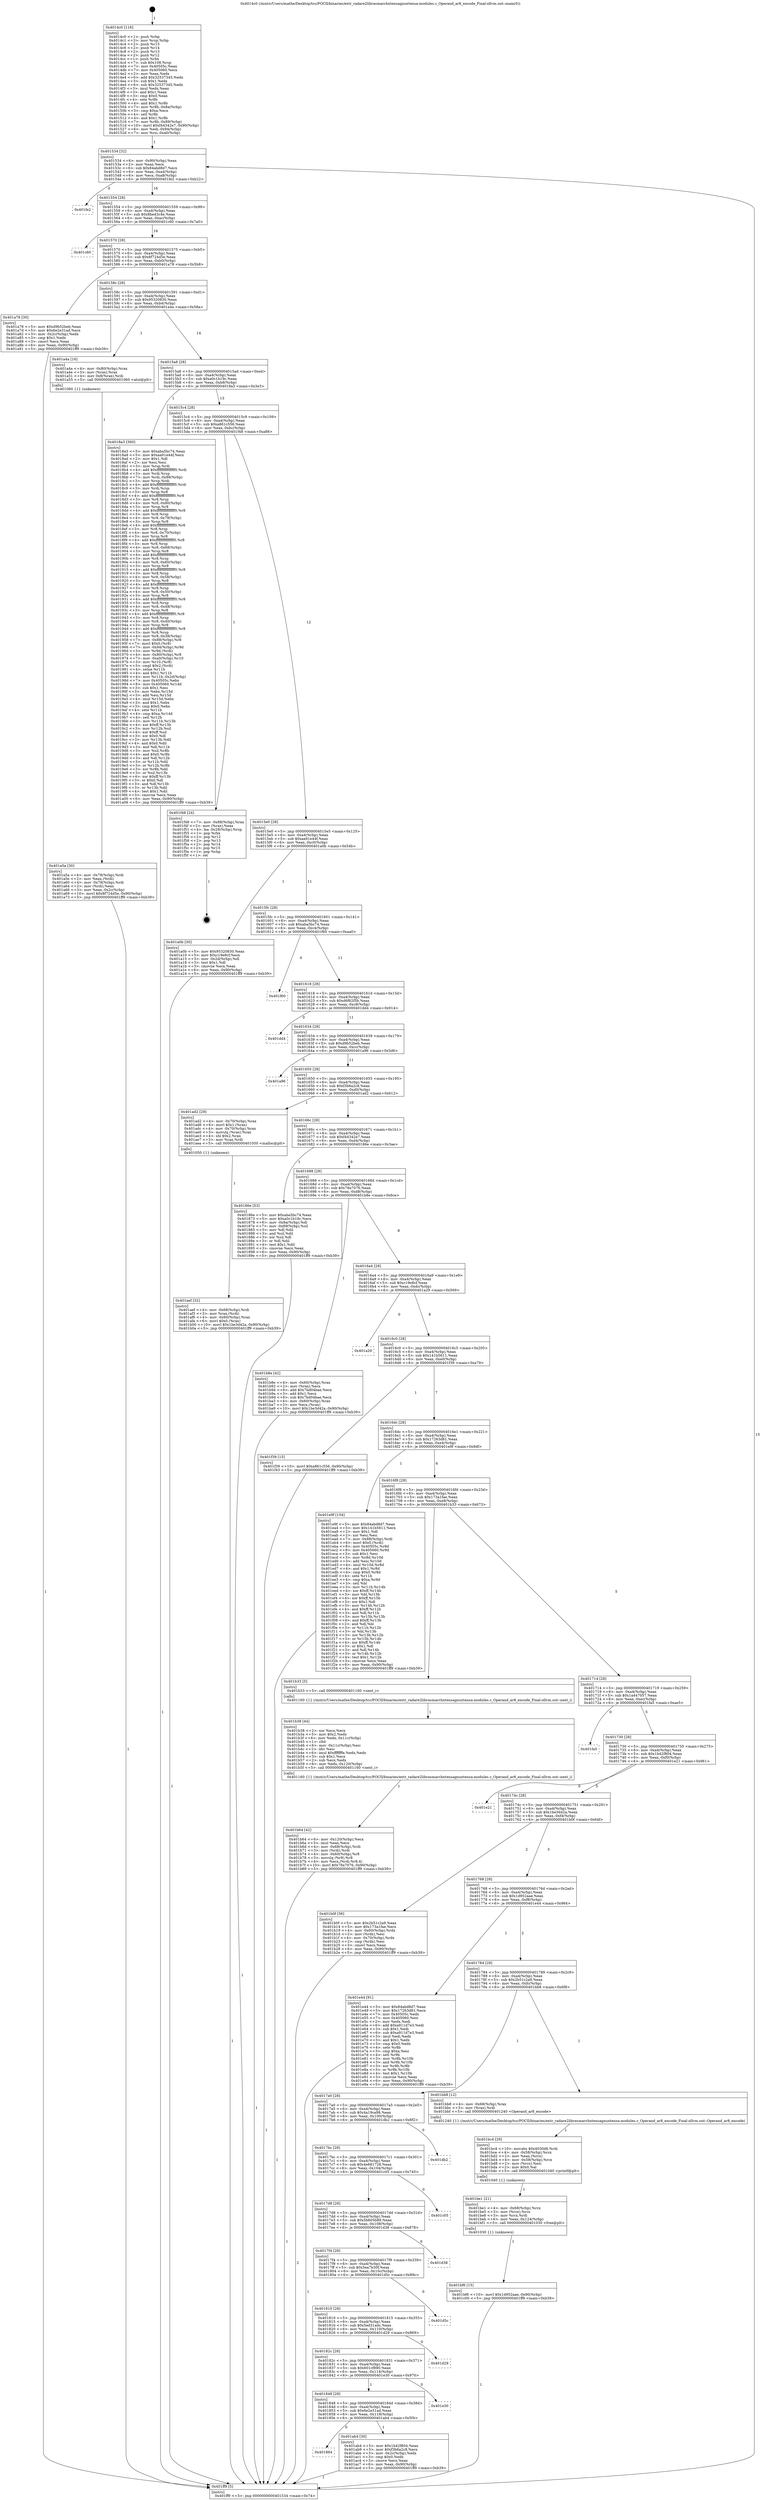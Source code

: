 digraph "0x4014c0" {
  label = "0x4014c0 (/mnt/c/Users/mathe/Desktop/tcc/POCII/binaries/extr_radare2librasmarchxtensagnuxtensa-modules.c_Operand_ar8_encode_Final-ollvm.out::main(0))"
  labelloc = "t"
  node[shape=record]

  Entry [label="",width=0.3,height=0.3,shape=circle,fillcolor=black,style=filled]
  "0x401534" [label="{
     0x401534 [32]\l
     | [instrs]\l
     &nbsp;&nbsp;0x401534 \<+6\>: mov -0x90(%rbp),%eax\l
     &nbsp;&nbsp;0x40153a \<+2\>: mov %eax,%ecx\l
     &nbsp;&nbsp;0x40153c \<+6\>: sub $0x84abd8d7,%ecx\l
     &nbsp;&nbsp;0x401542 \<+6\>: mov %eax,-0xa4(%rbp)\l
     &nbsp;&nbsp;0x401548 \<+6\>: mov %ecx,-0xa8(%rbp)\l
     &nbsp;&nbsp;0x40154e \<+6\>: je 0000000000401fe2 \<main+0xb22\>\l
  }"]
  "0x401fe2" [label="{
     0x401fe2\l
  }", style=dashed]
  "0x401554" [label="{
     0x401554 [28]\l
     | [instrs]\l
     &nbsp;&nbsp;0x401554 \<+5\>: jmp 0000000000401559 \<main+0x99\>\l
     &nbsp;&nbsp;0x401559 \<+6\>: mov -0xa4(%rbp),%eax\l
     &nbsp;&nbsp;0x40155f \<+5\>: sub $0x8bed3c4e,%eax\l
     &nbsp;&nbsp;0x401564 \<+6\>: mov %eax,-0xac(%rbp)\l
     &nbsp;&nbsp;0x40156a \<+6\>: je 0000000000401c60 \<main+0x7a0\>\l
  }"]
  Exit [label="",width=0.3,height=0.3,shape=circle,fillcolor=black,style=filled,peripheries=2]
  "0x401c60" [label="{
     0x401c60\l
  }", style=dashed]
  "0x401570" [label="{
     0x401570 [28]\l
     | [instrs]\l
     &nbsp;&nbsp;0x401570 \<+5\>: jmp 0000000000401575 \<main+0xb5\>\l
     &nbsp;&nbsp;0x401575 \<+6\>: mov -0xa4(%rbp),%eax\l
     &nbsp;&nbsp;0x40157b \<+5\>: sub $0x8f724d5e,%eax\l
     &nbsp;&nbsp;0x401580 \<+6\>: mov %eax,-0xb0(%rbp)\l
     &nbsp;&nbsp;0x401586 \<+6\>: je 0000000000401a78 \<main+0x5b8\>\l
  }"]
  "0x401bf6" [label="{
     0x401bf6 [15]\l
     | [instrs]\l
     &nbsp;&nbsp;0x401bf6 \<+10\>: movl $0x1d952aae,-0x90(%rbp)\l
     &nbsp;&nbsp;0x401c00 \<+5\>: jmp 0000000000401ff9 \<main+0xb39\>\l
  }"]
  "0x401a78" [label="{
     0x401a78 [30]\l
     | [instrs]\l
     &nbsp;&nbsp;0x401a78 \<+5\>: mov $0xd9b52beb,%eax\l
     &nbsp;&nbsp;0x401a7d \<+5\>: mov $0x6e2e31ad,%ecx\l
     &nbsp;&nbsp;0x401a82 \<+3\>: mov -0x2c(%rbp),%edx\l
     &nbsp;&nbsp;0x401a85 \<+3\>: cmp $0x1,%edx\l
     &nbsp;&nbsp;0x401a88 \<+3\>: cmovl %ecx,%eax\l
     &nbsp;&nbsp;0x401a8b \<+6\>: mov %eax,-0x90(%rbp)\l
     &nbsp;&nbsp;0x401a91 \<+5\>: jmp 0000000000401ff9 \<main+0xb39\>\l
  }"]
  "0x40158c" [label="{
     0x40158c [28]\l
     | [instrs]\l
     &nbsp;&nbsp;0x40158c \<+5\>: jmp 0000000000401591 \<main+0xd1\>\l
     &nbsp;&nbsp;0x401591 \<+6\>: mov -0xa4(%rbp),%eax\l
     &nbsp;&nbsp;0x401597 \<+5\>: sub $0x95320830,%eax\l
     &nbsp;&nbsp;0x40159c \<+6\>: mov %eax,-0xb4(%rbp)\l
     &nbsp;&nbsp;0x4015a2 \<+6\>: je 0000000000401a4a \<main+0x58a\>\l
  }"]
  "0x401be1" [label="{
     0x401be1 [21]\l
     | [instrs]\l
     &nbsp;&nbsp;0x401be1 \<+4\>: mov -0x68(%rbp),%rcx\l
     &nbsp;&nbsp;0x401be5 \<+3\>: mov (%rcx),%rcx\l
     &nbsp;&nbsp;0x401be8 \<+3\>: mov %rcx,%rdi\l
     &nbsp;&nbsp;0x401beb \<+6\>: mov %eax,-0x124(%rbp)\l
     &nbsp;&nbsp;0x401bf1 \<+5\>: call 0000000000401030 \<free@plt\>\l
     | [calls]\l
     &nbsp;&nbsp;0x401030 \{1\} (unknown)\l
  }"]
  "0x401a4a" [label="{
     0x401a4a [16]\l
     | [instrs]\l
     &nbsp;&nbsp;0x401a4a \<+4\>: mov -0x80(%rbp),%rax\l
     &nbsp;&nbsp;0x401a4e \<+3\>: mov (%rax),%rax\l
     &nbsp;&nbsp;0x401a51 \<+4\>: mov 0x8(%rax),%rdi\l
     &nbsp;&nbsp;0x401a55 \<+5\>: call 0000000000401060 \<atoi@plt\>\l
     | [calls]\l
     &nbsp;&nbsp;0x401060 \{1\} (unknown)\l
  }"]
  "0x4015a8" [label="{
     0x4015a8 [28]\l
     | [instrs]\l
     &nbsp;&nbsp;0x4015a8 \<+5\>: jmp 00000000004015ad \<main+0xed\>\l
     &nbsp;&nbsp;0x4015ad \<+6\>: mov -0xa4(%rbp),%eax\l
     &nbsp;&nbsp;0x4015b3 \<+5\>: sub $0xa0c1b19c,%eax\l
     &nbsp;&nbsp;0x4015b8 \<+6\>: mov %eax,-0xb8(%rbp)\l
     &nbsp;&nbsp;0x4015be \<+6\>: je 00000000004018a3 \<main+0x3e3\>\l
  }"]
  "0x401bc4" [label="{
     0x401bc4 [29]\l
     | [instrs]\l
     &nbsp;&nbsp;0x401bc4 \<+10\>: movabs $0x4030d6,%rdi\l
     &nbsp;&nbsp;0x401bce \<+4\>: mov -0x58(%rbp),%rcx\l
     &nbsp;&nbsp;0x401bd2 \<+2\>: mov %eax,(%rcx)\l
     &nbsp;&nbsp;0x401bd4 \<+4\>: mov -0x58(%rbp),%rcx\l
     &nbsp;&nbsp;0x401bd8 \<+2\>: mov (%rcx),%esi\l
     &nbsp;&nbsp;0x401bda \<+2\>: mov $0x0,%al\l
     &nbsp;&nbsp;0x401bdc \<+5\>: call 0000000000401040 \<printf@plt\>\l
     | [calls]\l
     &nbsp;&nbsp;0x401040 \{1\} (unknown)\l
  }"]
  "0x4018a3" [label="{
     0x4018a3 [360]\l
     | [instrs]\l
     &nbsp;&nbsp;0x4018a3 \<+5\>: mov $0xaba5bc74,%eax\l
     &nbsp;&nbsp;0x4018a8 \<+5\>: mov $0xaa91e44f,%ecx\l
     &nbsp;&nbsp;0x4018ad \<+2\>: mov $0x1,%dl\l
     &nbsp;&nbsp;0x4018af \<+2\>: xor %esi,%esi\l
     &nbsp;&nbsp;0x4018b1 \<+3\>: mov %rsp,%rdi\l
     &nbsp;&nbsp;0x4018b4 \<+4\>: add $0xfffffffffffffff0,%rdi\l
     &nbsp;&nbsp;0x4018b8 \<+3\>: mov %rdi,%rsp\l
     &nbsp;&nbsp;0x4018bb \<+7\>: mov %rdi,-0x88(%rbp)\l
     &nbsp;&nbsp;0x4018c2 \<+3\>: mov %rsp,%rdi\l
     &nbsp;&nbsp;0x4018c5 \<+4\>: add $0xfffffffffffffff0,%rdi\l
     &nbsp;&nbsp;0x4018c9 \<+3\>: mov %rdi,%rsp\l
     &nbsp;&nbsp;0x4018cc \<+3\>: mov %rsp,%r8\l
     &nbsp;&nbsp;0x4018cf \<+4\>: add $0xfffffffffffffff0,%r8\l
     &nbsp;&nbsp;0x4018d3 \<+3\>: mov %r8,%rsp\l
     &nbsp;&nbsp;0x4018d6 \<+4\>: mov %r8,-0x80(%rbp)\l
     &nbsp;&nbsp;0x4018da \<+3\>: mov %rsp,%r8\l
     &nbsp;&nbsp;0x4018dd \<+4\>: add $0xfffffffffffffff0,%r8\l
     &nbsp;&nbsp;0x4018e1 \<+3\>: mov %r8,%rsp\l
     &nbsp;&nbsp;0x4018e4 \<+4\>: mov %r8,-0x78(%rbp)\l
     &nbsp;&nbsp;0x4018e8 \<+3\>: mov %rsp,%r8\l
     &nbsp;&nbsp;0x4018eb \<+4\>: add $0xfffffffffffffff0,%r8\l
     &nbsp;&nbsp;0x4018ef \<+3\>: mov %r8,%rsp\l
     &nbsp;&nbsp;0x4018f2 \<+4\>: mov %r8,-0x70(%rbp)\l
     &nbsp;&nbsp;0x4018f6 \<+3\>: mov %rsp,%r8\l
     &nbsp;&nbsp;0x4018f9 \<+4\>: add $0xfffffffffffffff0,%r8\l
     &nbsp;&nbsp;0x4018fd \<+3\>: mov %r8,%rsp\l
     &nbsp;&nbsp;0x401900 \<+4\>: mov %r8,-0x68(%rbp)\l
     &nbsp;&nbsp;0x401904 \<+3\>: mov %rsp,%r8\l
     &nbsp;&nbsp;0x401907 \<+4\>: add $0xfffffffffffffff0,%r8\l
     &nbsp;&nbsp;0x40190b \<+3\>: mov %r8,%rsp\l
     &nbsp;&nbsp;0x40190e \<+4\>: mov %r8,-0x60(%rbp)\l
     &nbsp;&nbsp;0x401912 \<+3\>: mov %rsp,%r8\l
     &nbsp;&nbsp;0x401915 \<+4\>: add $0xfffffffffffffff0,%r8\l
     &nbsp;&nbsp;0x401919 \<+3\>: mov %r8,%rsp\l
     &nbsp;&nbsp;0x40191c \<+4\>: mov %r8,-0x58(%rbp)\l
     &nbsp;&nbsp;0x401920 \<+3\>: mov %rsp,%r8\l
     &nbsp;&nbsp;0x401923 \<+4\>: add $0xfffffffffffffff0,%r8\l
     &nbsp;&nbsp;0x401927 \<+3\>: mov %r8,%rsp\l
     &nbsp;&nbsp;0x40192a \<+4\>: mov %r8,-0x50(%rbp)\l
     &nbsp;&nbsp;0x40192e \<+3\>: mov %rsp,%r8\l
     &nbsp;&nbsp;0x401931 \<+4\>: add $0xfffffffffffffff0,%r8\l
     &nbsp;&nbsp;0x401935 \<+3\>: mov %r8,%rsp\l
     &nbsp;&nbsp;0x401938 \<+4\>: mov %r8,-0x48(%rbp)\l
     &nbsp;&nbsp;0x40193c \<+3\>: mov %rsp,%r8\l
     &nbsp;&nbsp;0x40193f \<+4\>: add $0xfffffffffffffff0,%r8\l
     &nbsp;&nbsp;0x401943 \<+3\>: mov %r8,%rsp\l
     &nbsp;&nbsp;0x401946 \<+4\>: mov %r8,-0x40(%rbp)\l
     &nbsp;&nbsp;0x40194a \<+3\>: mov %rsp,%r8\l
     &nbsp;&nbsp;0x40194d \<+4\>: add $0xfffffffffffffff0,%r8\l
     &nbsp;&nbsp;0x401951 \<+3\>: mov %r8,%rsp\l
     &nbsp;&nbsp;0x401954 \<+4\>: mov %r8,-0x38(%rbp)\l
     &nbsp;&nbsp;0x401958 \<+7\>: mov -0x88(%rbp),%r8\l
     &nbsp;&nbsp;0x40195f \<+7\>: movl $0x0,(%r8)\l
     &nbsp;&nbsp;0x401966 \<+7\>: mov -0x94(%rbp),%r9d\l
     &nbsp;&nbsp;0x40196d \<+3\>: mov %r9d,(%rdi)\l
     &nbsp;&nbsp;0x401970 \<+4\>: mov -0x80(%rbp),%r8\l
     &nbsp;&nbsp;0x401974 \<+7\>: mov -0xa0(%rbp),%r10\l
     &nbsp;&nbsp;0x40197b \<+3\>: mov %r10,(%r8)\l
     &nbsp;&nbsp;0x40197e \<+3\>: cmpl $0x2,(%rdi)\l
     &nbsp;&nbsp;0x401981 \<+4\>: setne %r11b\l
     &nbsp;&nbsp;0x401985 \<+4\>: and $0x1,%r11b\l
     &nbsp;&nbsp;0x401989 \<+4\>: mov %r11b,-0x2d(%rbp)\l
     &nbsp;&nbsp;0x40198d \<+7\>: mov 0x40505c,%ebx\l
     &nbsp;&nbsp;0x401994 \<+8\>: mov 0x405060,%r14d\l
     &nbsp;&nbsp;0x40199c \<+3\>: sub $0x1,%esi\l
     &nbsp;&nbsp;0x40199f \<+3\>: mov %ebx,%r15d\l
     &nbsp;&nbsp;0x4019a2 \<+3\>: add %esi,%r15d\l
     &nbsp;&nbsp;0x4019a5 \<+4\>: imul %r15d,%ebx\l
     &nbsp;&nbsp;0x4019a9 \<+3\>: and $0x1,%ebx\l
     &nbsp;&nbsp;0x4019ac \<+3\>: cmp $0x0,%ebx\l
     &nbsp;&nbsp;0x4019af \<+4\>: sete %r11b\l
     &nbsp;&nbsp;0x4019b3 \<+4\>: cmp $0xa,%r14d\l
     &nbsp;&nbsp;0x4019b7 \<+4\>: setl %r12b\l
     &nbsp;&nbsp;0x4019bb \<+3\>: mov %r11b,%r13b\l
     &nbsp;&nbsp;0x4019be \<+4\>: xor $0xff,%r13b\l
     &nbsp;&nbsp;0x4019c2 \<+3\>: mov %r12b,%sil\l
     &nbsp;&nbsp;0x4019c5 \<+4\>: xor $0xff,%sil\l
     &nbsp;&nbsp;0x4019c9 \<+3\>: xor $0x0,%dl\l
     &nbsp;&nbsp;0x4019cc \<+3\>: mov %r13b,%dil\l
     &nbsp;&nbsp;0x4019cf \<+4\>: and $0x0,%dil\l
     &nbsp;&nbsp;0x4019d3 \<+3\>: and %dl,%r11b\l
     &nbsp;&nbsp;0x4019d6 \<+3\>: mov %sil,%r8b\l
     &nbsp;&nbsp;0x4019d9 \<+4\>: and $0x0,%r8b\l
     &nbsp;&nbsp;0x4019dd \<+3\>: and %dl,%r12b\l
     &nbsp;&nbsp;0x4019e0 \<+3\>: or %r11b,%dil\l
     &nbsp;&nbsp;0x4019e3 \<+3\>: or %r12b,%r8b\l
     &nbsp;&nbsp;0x4019e6 \<+3\>: xor %r8b,%dil\l
     &nbsp;&nbsp;0x4019e9 \<+3\>: or %sil,%r13b\l
     &nbsp;&nbsp;0x4019ec \<+4\>: xor $0xff,%r13b\l
     &nbsp;&nbsp;0x4019f0 \<+3\>: or $0x0,%dl\l
     &nbsp;&nbsp;0x4019f3 \<+3\>: and %dl,%r13b\l
     &nbsp;&nbsp;0x4019f6 \<+3\>: or %r13b,%dil\l
     &nbsp;&nbsp;0x4019f9 \<+4\>: test $0x1,%dil\l
     &nbsp;&nbsp;0x4019fd \<+3\>: cmovne %ecx,%eax\l
     &nbsp;&nbsp;0x401a00 \<+6\>: mov %eax,-0x90(%rbp)\l
     &nbsp;&nbsp;0x401a06 \<+5\>: jmp 0000000000401ff9 \<main+0xb39\>\l
  }"]
  "0x4015c4" [label="{
     0x4015c4 [28]\l
     | [instrs]\l
     &nbsp;&nbsp;0x4015c4 \<+5\>: jmp 00000000004015c9 \<main+0x109\>\l
     &nbsp;&nbsp;0x4015c9 \<+6\>: mov -0xa4(%rbp),%eax\l
     &nbsp;&nbsp;0x4015cf \<+5\>: sub $0xa861c556,%eax\l
     &nbsp;&nbsp;0x4015d4 \<+6\>: mov %eax,-0xbc(%rbp)\l
     &nbsp;&nbsp;0x4015da \<+6\>: je 0000000000401f48 \<main+0xa88\>\l
  }"]
  "0x401b64" [label="{
     0x401b64 [42]\l
     | [instrs]\l
     &nbsp;&nbsp;0x401b64 \<+6\>: mov -0x120(%rbp),%ecx\l
     &nbsp;&nbsp;0x401b6a \<+3\>: imul %eax,%ecx\l
     &nbsp;&nbsp;0x401b6d \<+4\>: mov -0x68(%rbp),%rdi\l
     &nbsp;&nbsp;0x401b71 \<+3\>: mov (%rdi),%rdi\l
     &nbsp;&nbsp;0x401b74 \<+4\>: mov -0x60(%rbp),%r8\l
     &nbsp;&nbsp;0x401b78 \<+3\>: movslq (%r8),%r8\l
     &nbsp;&nbsp;0x401b7b \<+4\>: mov %ecx,(%rdi,%r8,4)\l
     &nbsp;&nbsp;0x401b7f \<+10\>: movl $0x78a7076,-0x90(%rbp)\l
     &nbsp;&nbsp;0x401b89 \<+5\>: jmp 0000000000401ff9 \<main+0xb39\>\l
  }"]
  "0x401f48" [label="{
     0x401f48 [24]\l
     | [instrs]\l
     &nbsp;&nbsp;0x401f48 \<+7\>: mov -0x88(%rbp),%rax\l
     &nbsp;&nbsp;0x401f4f \<+2\>: mov (%rax),%eax\l
     &nbsp;&nbsp;0x401f51 \<+4\>: lea -0x28(%rbp),%rsp\l
     &nbsp;&nbsp;0x401f55 \<+1\>: pop %rbx\l
     &nbsp;&nbsp;0x401f56 \<+2\>: pop %r12\l
     &nbsp;&nbsp;0x401f58 \<+2\>: pop %r13\l
     &nbsp;&nbsp;0x401f5a \<+2\>: pop %r14\l
     &nbsp;&nbsp;0x401f5c \<+2\>: pop %r15\l
     &nbsp;&nbsp;0x401f5e \<+1\>: pop %rbp\l
     &nbsp;&nbsp;0x401f5f \<+1\>: ret\l
  }"]
  "0x4015e0" [label="{
     0x4015e0 [28]\l
     | [instrs]\l
     &nbsp;&nbsp;0x4015e0 \<+5\>: jmp 00000000004015e5 \<main+0x125\>\l
     &nbsp;&nbsp;0x4015e5 \<+6\>: mov -0xa4(%rbp),%eax\l
     &nbsp;&nbsp;0x4015eb \<+5\>: sub $0xaa91e44f,%eax\l
     &nbsp;&nbsp;0x4015f0 \<+6\>: mov %eax,-0xc0(%rbp)\l
     &nbsp;&nbsp;0x4015f6 \<+6\>: je 0000000000401a0b \<main+0x54b\>\l
  }"]
  "0x401b38" [label="{
     0x401b38 [44]\l
     | [instrs]\l
     &nbsp;&nbsp;0x401b38 \<+2\>: xor %ecx,%ecx\l
     &nbsp;&nbsp;0x401b3a \<+5\>: mov $0x2,%edx\l
     &nbsp;&nbsp;0x401b3f \<+6\>: mov %edx,-0x11c(%rbp)\l
     &nbsp;&nbsp;0x401b45 \<+1\>: cltd\l
     &nbsp;&nbsp;0x401b46 \<+6\>: mov -0x11c(%rbp),%esi\l
     &nbsp;&nbsp;0x401b4c \<+2\>: idiv %esi\l
     &nbsp;&nbsp;0x401b4e \<+6\>: imul $0xfffffffe,%edx,%edx\l
     &nbsp;&nbsp;0x401b54 \<+3\>: sub $0x1,%ecx\l
     &nbsp;&nbsp;0x401b57 \<+2\>: sub %ecx,%edx\l
     &nbsp;&nbsp;0x401b59 \<+6\>: mov %edx,-0x120(%rbp)\l
     &nbsp;&nbsp;0x401b5f \<+5\>: call 0000000000401160 \<next_i\>\l
     | [calls]\l
     &nbsp;&nbsp;0x401160 \{1\} (/mnt/c/Users/mathe/Desktop/tcc/POCII/binaries/extr_radare2librasmarchxtensagnuxtensa-modules.c_Operand_ar8_encode_Final-ollvm.out::next_i)\l
  }"]
  "0x401a0b" [label="{
     0x401a0b [30]\l
     | [instrs]\l
     &nbsp;&nbsp;0x401a0b \<+5\>: mov $0x95320830,%eax\l
     &nbsp;&nbsp;0x401a10 \<+5\>: mov $0xc19e8cf,%ecx\l
     &nbsp;&nbsp;0x401a15 \<+3\>: mov -0x2d(%rbp),%dl\l
     &nbsp;&nbsp;0x401a18 \<+3\>: test $0x1,%dl\l
     &nbsp;&nbsp;0x401a1b \<+3\>: cmovne %ecx,%eax\l
     &nbsp;&nbsp;0x401a1e \<+6\>: mov %eax,-0x90(%rbp)\l
     &nbsp;&nbsp;0x401a24 \<+5\>: jmp 0000000000401ff9 \<main+0xb39\>\l
  }"]
  "0x4015fc" [label="{
     0x4015fc [28]\l
     | [instrs]\l
     &nbsp;&nbsp;0x4015fc \<+5\>: jmp 0000000000401601 \<main+0x141\>\l
     &nbsp;&nbsp;0x401601 \<+6\>: mov -0xa4(%rbp),%eax\l
     &nbsp;&nbsp;0x401607 \<+5\>: sub $0xaba5bc74,%eax\l
     &nbsp;&nbsp;0x40160c \<+6\>: mov %eax,-0xc4(%rbp)\l
     &nbsp;&nbsp;0x401612 \<+6\>: je 0000000000401f60 \<main+0xaa0\>\l
  }"]
  "0x401aef" [label="{
     0x401aef [32]\l
     | [instrs]\l
     &nbsp;&nbsp;0x401aef \<+4\>: mov -0x68(%rbp),%rdi\l
     &nbsp;&nbsp;0x401af3 \<+3\>: mov %rax,(%rdi)\l
     &nbsp;&nbsp;0x401af6 \<+4\>: mov -0x60(%rbp),%rax\l
     &nbsp;&nbsp;0x401afa \<+6\>: movl $0x0,(%rax)\l
     &nbsp;&nbsp;0x401b00 \<+10\>: movl $0x1be3d42a,-0x90(%rbp)\l
     &nbsp;&nbsp;0x401b0a \<+5\>: jmp 0000000000401ff9 \<main+0xb39\>\l
  }"]
  "0x401f60" [label="{
     0x401f60\l
  }", style=dashed]
  "0x401618" [label="{
     0x401618 [28]\l
     | [instrs]\l
     &nbsp;&nbsp;0x401618 \<+5\>: jmp 000000000040161d \<main+0x15d\>\l
     &nbsp;&nbsp;0x40161d \<+6\>: mov -0xa4(%rbp),%eax\l
     &nbsp;&nbsp;0x401623 \<+5\>: sub $0xd6f62f5b,%eax\l
     &nbsp;&nbsp;0x401628 \<+6\>: mov %eax,-0xc8(%rbp)\l
     &nbsp;&nbsp;0x40162e \<+6\>: je 0000000000401dd4 \<main+0x914\>\l
  }"]
  "0x401864" [label="{
     0x401864\l
  }", style=dashed]
  "0x401dd4" [label="{
     0x401dd4\l
  }", style=dashed]
  "0x401634" [label="{
     0x401634 [28]\l
     | [instrs]\l
     &nbsp;&nbsp;0x401634 \<+5\>: jmp 0000000000401639 \<main+0x179\>\l
     &nbsp;&nbsp;0x401639 \<+6\>: mov -0xa4(%rbp),%eax\l
     &nbsp;&nbsp;0x40163f \<+5\>: sub $0xd9b52beb,%eax\l
     &nbsp;&nbsp;0x401644 \<+6\>: mov %eax,-0xcc(%rbp)\l
     &nbsp;&nbsp;0x40164a \<+6\>: je 0000000000401a96 \<main+0x5d6\>\l
  }"]
  "0x401ab4" [label="{
     0x401ab4 [30]\l
     | [instrs]\l
     &nbsp;&nbsp;0x401ab4 \<+5\>: mov $0x1b42f804,%eax\l
     &nbsp;&nbsp;0x401ab9 \<+5\>: mov $0xf3b6a2c8,%ecx\l
     &nbsp;&nbsp;0x401abe \<+3\>: mov -0x2c(%rbp),%edx\l
     &nbsp;&nbsp;0x401ac1 \<+3\>: cmp $0x0,%edx\l
     &nbsp;&nbsp;0x401ac4 \<+3\>: cmove %ecx,%eax\l
     &nbsp;&nbsp;0x401ac7 \<+6\>: mov %eax,-0x90(%rbp)\l
     &nbsp;&nbsp;0x401acd \<+5\>: jmp 0000000000401ff9 \<main+0xb39\>\l
  }"]
  "0x401a96" [label="{
     0x401a96\l
  }", style=dashed]
  "0x401650" [label="{
     0x401650 [28]\l
     | [instrs]\l
     &nbsp;&nbsp;0x401650 \<+5\>: jmp 0000000000401655 \<main+0x195\>\l
     &nbsp;&nbsp;0x401655 \<+6\>: mov -0xa4(%rbp),%eax\l
     &nbsp;&nbsp;0x40165b \<+5\>: sub $0xf3b6a2c8,%eax\l
     &nbsp;&nbsp;0x401660 \<+6\>: mov %eax,-0xd0(%rbp)\l
     &nbsp;&nbsp;0x401666 \<+6\>: je 0000000000401ad2 \<main+0x612\>\l
  }"]
  "0x401848" [label="{
     0x401848 [28]\l
     | [instrs]\l
     &nbsp;&nbsp;0x401848 \<+5\>: jmp 000000000040184d \<main+0x38d\>\l
     &nbsp;&nbsp;0x40184d \<+6\>: mov -0xa4(%rbp),%eax\l
     &nbsp;&nbsp;0x401853 \<+5\>: sub $0x6e2e31ad,%eax\l
     &nbsp;&nbsp;0x401858 \<+6\>: mov %eax,-0x118(%rbp)\l
     &nbsp;&nbsp;0x40185e \<+6\>: je 0000000000401ab4 \<main+0x5f4\>\l
  }"]
  "0x401ad2" [label="{
     0x401ad2 [29]\l
     | [instrs]\l
     &nbsp;&nbsp;0x401ad2 \<+4\>: mov -0x70(%rbp),%rax\l
     &nbsp;&nbsp;0x401ad6 \<+6\>: movl $0x1,(%rax)\l
     &nbsp;&nbsp;0x401adc \<+4\>: mov -0x70(%rbp),%rax\l
     &nbsp;&nbsp;0x401ae0 \<+3\>: movslq (%rax),%rax\l
     &nbsp;&nbsp;0x401ae3 \<+4\>: shl $0x2,%rax\l
     &nbsp;&nbsp;0x401ae7 \<+3\>: mov %rax,%rdi\l
     &nbsp;&nbsp;0x401aea \<+5\>: call 0000000000401050 \<malloc@plt\>\l
     | [calls]\l
     &nbsp;&nbsp;0x401050 \{1\} (unknown)\l
  }"]
  "0x40166c" [label="{
     0x40166c [28]\l
     | [instrs]\l
     &nbsp;&nbsp;0x40166c \<+5\>: jmp 0000000000401671 \<main+0x1b1\>\l
     &nbsp;&nbsp;0x401671 \<+6\>: mov -0xa4(%rbp),%eax\l
     &nbsp;&nbsp;0x401677 \<+5\>: sub $0xf44342e7,%eax\l
     &nbsp;&nbsp;0x40167c \<+6\>: mov %eax,-0xd4(%rbp)\l
     &nbsp;&nbsp;0x401682 \<+6\>: je 000000000040186e \<main+0x3ae\>\l
  }"]
  "0x401e30" [label="{
     0x401e30\l
  }", style=dashed]
  "0x40186e" [label="{
     0x40186e [53]\l
     | [instrs]\l
     &nbsp;&nbsp;0x40186e \<+5\>: mov $0xaba5bc74,%eax\l
     &nbsp;&nbsp;0x401873 \<+5\>: mov $0xa0c1b19c,%ecx\l
     &nbsp;&nbsp;0x401878 \<+6\>: mov -0x8a(%rbp),%dl\l
     &nbsp;&nbsp;0x40187e \<+7\>: mov -0x89(%rbp),%sil\l
     &nbsp;&nbsp;0x401885 \<+3\>: mov %dl,%dil\l
     &nbsp;&nbsp;0x401888 \<+3\>: and %sil,%dil\l
     &nbsp;&nbsp;0x40188b \<+3\>: xor %sil,%dl\l
     &nbsp;&nbsp;0x40188e \<+3\>: or %dl,%dil\l
     &nbsp;&nbsp;0x401891 \<+4\>: test $0x1,%dil\l
     &nbsp;&nbsp;0x401895 \<+3\>: cmovne %ecx,%eax\l
     &nbsp;&nbsp;0x401898 \<+6\>: mov %eax,-0x90(%rbp)\l
     &nbsp;&nbsp;0x40189e \<+5\>: jmp 0000000000401ff9 \<main+0xb39\>\l
  }"]
  "0x401688" [label="{
     0x401688 [28]\l
     | [instrs]\l
     &nbsp;&nbsp;0x401688 \<+5\>: jmp 000000000040168d \<main+0x1cd\>\l
     &nbsp;&nbsp;0x40168d \<+6\>: mov -0xa4(%rbp),%eax\l
     &nbsp;&nbsp;0x401693 \<+5\>: sub $0x78a7076,%eax\l
     &nbsp;&nbsp;0x401698 \<+6\>: mov %eax,-0xd8(%rbp)\l
     &nbsp;&nbsp;0x40169e \<+6\>: je 0000000000401b8e \<main+0x6ce\>\l
  }"]
  "0x401ff9" [label="{
     0x401ff9 [5]\l
     | [instrs]\l
     &nbsp;&nbsp;0x401ff9 \<+5\>: jmp 0000000000401534 \<main+0x74\>\l
  }"]
  "0x4014c0" [label="{
     0x4014c0 [116]\l
     | [instrs]\l
     &nbsp;&nbsp;0x4014c0 \<+1\>: push %rbp\l
     &nbsp;&nbsp;0x4014c1 \<+3\>: mov %rsp,%rbp\l
     &nbsp;&nbsp;0x4014c4 \<+2\>: push %r15\l
     &nbsp;&nbsp;0x4014c6 \<+2\>: push %r14\l
     &nbsp;&nbsp;0x4014c8 \<+2\>: push %r13\l
     &nbsp;&nbsp;0x4014ca \<+2\>: push %r12\l
     &nbsp;&nbsp;0x4014cc \<+1\>: push %rbx\l
     &nbsp;&nbsp;0x4014cd \<+7\>: sub $0x108,%rsp\l
     &nbsp;&nbsp;0x4014d4 \<+7\>: mov 0x40505c,%eax\l
     &nbsp;&nbsp;0x4014db \<+7\>: mov 0x405060,%ecx\l
     &nbsp;&nbsp;0x4014e2 \<+2\>: mov %eax,%edx\l
     &nbsp;&nbsp;0x4014e4 \<+6\>: add $0x32537345,%edx\l
     &nbsp;&nbsp;0x4014ea \<+3\>: sub $0x1,%edx\l
     &nbsp;&nbsp;0x4014ed \<+6\>: sub $0x32537345,%edx\l
     &nbsp;&nbsp;0x4014f3 \<+3\>: imul %edx,%eax\l
     &nbsp;&nbsp;0x4014f6 \<+3\>: and $0x1,%eax\l
     &nbsp;&nbsp;0x4014f9 \<+3\>: cmp $0x0,%eax\l
     &nbsp;&nbsp;0x4014fc \<+4\>: sete %r8b\l
     &nbsp;&nbsp;0x401500 \<+4\>: and $0x1,%r8b\l
     &nbsp;&nbsp;0x401504 \<+7\>: mov %r8b,-0x8a(%rbp)\l
     &nbsp;&nbsp;0x40150b \<+3\>: cmp $0xa,%ecx\l
     &nbsp;&nbsp;0x40150e \<+4\>: setl %r8b\l
     &nbsp;&nbsp;0x401512 \<+4\>: and $0x1,%r8b\l
     &nbsp;&nbsp;0x401516 \<+7\>: mov %r8b,-0x89(%rbp)\l
     &nbsp;&nbsp;0x40151d \<+10\>: movl $0xf44342e7,-0x90(%rbp)\l
     &nbsp;&nbsp;0x401527 \<+6\>: mov %edi,-0x94(%rbp)\l
     &nbsp;&nbsp;0x40152d \<+7\>: mov %rsi,-0xa0(%rbp)\l
  }"]
  "0x40182c" [label="{
     0x40182c [28]\l
     | [instrs]\l
     &nbsp;&nbsp;0x40182c \<+5\>: jmp 0000000000401831 \<main+0x371\>\l
     &nbsp;&nbsp;0x401831 \<+6\>: mov -0xa4(%rbp),%eax\l
     &nbsp;&nbsp;0x401837 \<+5\>: sub $0x601cf890,%eax\l
     &nbsp;&nbsp;0x40183c \<+6\>: mov %eax,-0x114(%rbp)\l
     &nbsp;&nbsp;0x401842 \<+6\>: je 0000000000401e30 \<main+0x970\>\l
  }"]
  "0x401a5a" [label="{
     0x401a5a [30]\l
     | [instrs]\l
     &nbsp;&nbsp;0x401a5a \<+4\>: mov -0x78(%rbp),%rdi\l
     &nbsp;&nbsp;0x401a5e \<+2\>: mov %eax,(%rdi)\l
     &nbsp;&nbsp;0x401a60 \<+4\>: mov -0x78(%rbp),%rdi\l
     &nbsp;&nbsp;0x401a64 \<+2\>: mov (%rdi),%eax\l
     &nbsp;&nbsp;0x401a66 \<+3\>: mov %eax,-0x2c(%rbp)\l
     &nbsp;&nbsp;0x401a69 \<+10\>: movl $0x8f724d5e,-0x90(%rbp)\l
     &nbsp;&nbsp;0x401a73 \<+5\>: jmp 0000000000401ff9 \<main+0xb39\>\l
  }"]
  "0x401d29" [label="{
     0x401d29\l
  }", style=dashed]
  "0x401b8e" [label="{
     0x401b8e [42]\l
     | [instrs]\l
     &nbsp;&nbsp;0x401b8e \<+4\>: mov -0x60(%rbp),%rax\l
     &nbsp;&nbsp;0x401b92 \<+2\>: mov (%rax),%ecx\l
     &nbsp;&nbsp;0x401b94 \<+6\>: add $0x7bd04bae,%ecx\l
     &nbsp;&nbsp;0x401b9a \<+3\>: add $0x1,%ecx\l
     &nbsp;&nbsp;0x401b9d \<+6\>: sub $0x7bd04bae,%ecx\l
     &nbsp;&nbsp;0x401ba3 \<+4\>: mov -0x60(%rbp),%rax\l
     &nbsp;&nbsp;0x401ba7 \<+2\>: mov %ecx,(%rax)\l
     &nbsp;&nbsp;0x401ba9 \<+10\>: movl $0x1be3d42a,-0x90(%rbp)\l
     &nbsp;&nbsp;0x401bb3 \<+5\>: jmp 0000000000401ff9 \<main+0xb39\>\l
  }"]
  "0x4016a4" [label="{
     0x4016a4 [28]\l
     | [instrs]\l
     &nbsp;&nbsp;0x4016a4 \<+5\>: jmp 00000000004016a9 \<main+0x1e9\>\l
     &nbsp;&nbsp;0x4016a9 \<+6\>: mov -0xa4(%rbp),%eax\l
     &nbsp;&nbsp;0x4016af \<+5\>: sub $0xc19e8cf,%eax\l
     &nbsp;&nbsp;0x4016b4 \<+6\>: mov %eax,-0xdc(%rbp)\l
     &nbsp;&nbsp;0x4016ba \<+6\>: je 0000000000401a29 \<main+0x569\>\l
  }"]
  "0x401810" [label="{
     0x401810 [28]\l
     | [instrs]\l
     &nbsp;&nbsp;0x401810 \<+5\>: jmp 0000000000401815 \<main+0x355\>\l
     &nbsp;&nbsp;0x401815 \<+6\>: mov -0xa4(%rbp),%eax\l
     &nbsp;&nbsp;0x40181b \<+5\>: sub $0x5ed31adc,%eax\l
     &nbsp;&nbsp;0x401820 \<+6\>: mov %eax,-0x110(%rbp)\l
     &nbsp;&nbsp;0x401826 \<+6\>: je 0000000000401d29 \<main+0x869\>\l
  }"]
  "0x401a29" [label="{
     0x401a29\l
  }", style=dashed]
  "0x4016c0" [label="{
     0x4016c0 [28]\l
     | [instrs]\l
     &nbsp;&nbsp;0x4016c0 \<+5\>: jmp 00000000004016c5 \<main+0x205\>\l
     &nbsp;&nbsp;0x4016c5 \<+6\>: mov -0xa4(%rbp),%eax\l
     &nbsp;&nbsp;0x4016cb \<+5\>: sub $0x141b5611,%eax\l
     &nbsp;&nbsp;0x4016d0 \<+6\>: mov %eax,-0xe0(%rbp)\l
     &nbsp;&nbsp;0x4016d6 \<+6\>: je 0000000000401f39 \<main+0xa79\>\l
  }"]
  "0x401d5c" [label="{
     0x401d5c\l
  }", style=dashed]
  "0x401f39" [label="{
     0x401f39 [15]\l
     | [instrs]\l
     &nbsp;&nbsp;0x401f39 \<+10\>: movl $0xa861c556,-0x90(%rbp)\l
     &nbsp;&nbsp;0x401f43 \<+5\>: jmp 0000000000401ff9 \<main+0xb39\>\l
  }"]
  "0x4016dc" [label="{
     0x4016dc [28]\l
     | [instrs]\l
     &nbsp;&nbsp;0x4016dc \<+5\>: jmp 00000000004016e1 \<main+0x221\>\l
     &nbsp;&nbsp;0x4016e1 \<+6\>: mov -0xa4(%rbp),%eax\l
     &nbsp;&nbsp;0x4016e7 \<+5\>: sub $0x17263d81,%eax\l
     &nbsp;&nbsp;0x4016ec \<+6\>: mov %eax,-0xe4(%rbp)\l
     &nbsp;&nbsp;0x4016f2 \<+6\>: je 0000000000401e9f \<main+0x9df\>\l
  }"]
  "0x4017f4" [label="{
     0x4017f4 [28]\l
     | [instrs]\l
     &nbsp;&nbsp;0x4017f4 \<+5\>: jmp 00000000004017f9 \<main+0x339\>\l
     &nbsp;&nbsp;0x4017f9 \<+6\>: mov -0xa4(%rbp),%eax\l
     &nbsp;&nbsp;0x4017ff \<+5\>: sub $0x5ea7b30f,%eax\l
     &nbsp;&nbsp;0x401804 \<+6\>: mov %eax,-0x10c(%rbp)\l
     &nbsp;&nbsp;0x40180a \<+6\>: je 0000000000401d5c \<main+0x89c\>\l
  }"]
  "0x401e9f" [label="{
     0x401e9f [154]\l
     | [instrs]\l
     &nbsp;&nbsp;0x401e9f \<+5\>: mov $0x84abd8d7,%eax\l
     &nbsp;&nbsp;0x401ea4 \<+5\>: mov $0x141b5611,%ecx\l
     &nbsp;&nbsp;0x401ea9 \<+2\>: mov $0x1,%dl\l
     &nbsp;&nbsp;0x401eab \<+2\>: xor %esi,%esi\l
     &nbsp;&nbsp;0x401ead \<+7\>: mov -0x88(%rbp),%rdi\l
     &nbsp;&nbsp;0x401eb4 \<+6\>: movl $0x0,(%rdi)\l
     &nbsp;&nbsp;0x401eba \<+8\>: mov 0x40505c,%r8d\l
     &nbsp;&nbsp;0x401ec2 \<+8\>: mov 0x405060,%r9d\l
     &nbsp;&nbsp;0x401eca \<+3\>: sub $0x1,%esi\l
     &nbsp;&nbsp;0x401ecd \<+3\>: mov %r8d,%r10d\l
     &nbsp;&nbsp;0x401ed0 \<+3\>: add %esi,%r10d\l
     &nbsp;&nbsp;0x401ed3 \<+4\>: imul %r10d,%r8d\l
     &nbsp;&nbsp;0x401ed7 \<+4\>: and $0x1,%r8d\l
     &nbsp;&nbsp;0x401edb \<+4\>: cmp $0x0,%r8d\l
     &nbsp;&nbsp;0x401edf \<+4\>: sete %r11b\l
     &nbsp;&nbsp;0x401ee3 \<+4\>: cmp $0xa,%r9d\l
     &nbsp;&nbsp;0x401ee7 \<+3\>: setl %bl\l
     &nbsp;&nbsp;0x401eea \<+3\>: mov %r11b,%r14b\l
     &nbsp;&nbsp;0x401eed \<+4\>: xor $0xff,%r14b\l
     &nbsp;&nbsp;0x401ef1 \<+3\>: mov %bl,%r15b\l
     &nbsp;&nbsp;0x401ef4 \<+4\>: xor $0xff,%r15b\l
     &nbsp;&nbsp;0x401ef8 \<+3\>: xor $0x1,%dl\l
     &nbsp;&nbsp;0x401efb \<+3\>: mov %r14b,%r12b\l
     &nbsp;&nbsp;0x401efe \<+4\>: and $0xff,%r12b\l
     &nbsp;&nbsp;0x401f02 \<+3\>: and %dl,%r11b\l
     &nbsp;&nbsp;0x401f05 \<+3\>: mov %r15b,%r13b\l
     &nbsp;&nbsp;0x401f08 \<+4\>: and $0xff,%r13b\l
     &nbsp;&nbsp;0x401f0c \<+2\>: and %dl,%bl\l
     &nbsp;&nbsp;0x401f0e \<+3\>: or %r11b,%r12b\l
     &nbsp;&nbsp;0x401f11 \<+3\>: or %bl,%r13b\l
     &nbsp;&nbsp;0x401f14 \<+3\>: xor %r13b,%r12b\l
     &nbsp;&nbsp;0x401f17 \<+3\>: or %r15b,%r14b\l
     &nbsp;&nbsp;0x401f1a \<+4\>: xor $0xff,%r14b\l
     &nbsp;&nbsp;0x401f1e \<+3\>: or $0x1,%dl\l
     &nbsp;&nbsp;0x401f21 \<+3\>: and %dl,%r14b\l
     &nbsp;&nbsp;0x401f24 \<+3\>: or %r14b,%r12b\l
     &nbsp;&nbsp;0x401f27 \<+4\>: test $0x1,%r12b\l
     &nbsp;&nbsp;0x401f2b \<+3\>: cmovne %ecx,%eax\l
     &nbsp;&nbsp;0x401f2e \<+6\>: mov %eax,-0x90(%rbp)\l
     &nbsp;&nbsp;0x401f34 \<+5\>: jmp 0000000000401ff9 \<main+0xb39\>\l
  }"]
  "0x4016f8" [label="{
     0x4016f8 [28]\l
     | [instrs]\l
     &nbsp;&nbsp;0x4016f8 \<+5\>: jmp 00000000004016fd \<main+0x23d\>\l
     &nbsp;&nbsp;0x4016fd \<+6\>: mov -0xa4(%rbp),%eax\l
     &nbsp;&nbsp;0x401703 \<+5\>: sub $0x173a1fae,%eax\l
     &nbsp;&nbsp;0x401708 \<+6\>: mov %eax,-0xe8(%rbp)\l
     &nbsp;&nbsp;0x40170e \<+6\>: je 0000000000401b33 \<main+0x673\>\l
  }"]
  "0x401d38" [label="{
     0x401d38\l
  }", style=dashed]
  "0x401b33" [label="{
     0x401b33 [5]\l
     | [instrs]\l
     &nbsp;&nbsp;0x401b33 \<+5\>: call 0000000000401160 \<next_i\>\l
     | [calls]\l
     &nbsp;&nbsp;0x401160 \{1\} (/mnt/c/Users/mathe/Desktop/tcc/POCII/binaries/extr_radare2librasmarchxtensagnuxtensa-modules.c_Operand_ar8_encode_Final-ollvm.out::next_i)\l
  }"]
  "0x401714" [label="{
     0x401714 [28]\l
     | [instrs]\l
     &nbsp;&nbsp;0x401714 \<+5\>: jmp 0000000000401719 \<main+0x259\>\l
     &nbsp;&nbsp;0x401719 \<+6\>: mov -0xa4(%rbp),%eax\l
     &nbsp;&nbsp;0x40171f \<+5\>: sub $0x1a447057,%eax\l
     &nbsp;&nbsp;0x401724 \<+6\>: mov %eax,-0xec(%rbp)\l
     &nbsp;&nbsp;0x40172a \<+6\>: je 0000000000401fa5 \<main+0xae5\>\l
  }"]
  "0x4017d8" [label="{
     0x4017d8 [28]\l
     | [instrs]\l
     &nbsp;&nbsp;0x4017d8 \<+5\>: jmp 00000000004017dd \<main+0x31d\>\l
     &nbsp;&nbsp;0x4017dd \<+6\>: mov -0xa4(%rbp),%eax\l
     &nbsp;&nbsp;0x4017e3 \<+5\>: sub $0x5b605b89,%eax\l
     &nbsp;&nbsp;0x4017e8 \<+6\>: mov %eax,-0x108(%rbp)\l
     &nbsp;&nbsp;0x4017ee \<+6\>: je 0000000000401d38 \<main+0x878\>\l
  }"]
  "0x401fa5" [label="{
     0x401fa5\l
  }", style=dashed]
  "0x401730" [label="{
     0x401730 [28]\l
     | [instrs]\l
     &nbsp;&nbsp;0x401730 \<+5\>: jmp 0000000000401735 \<main+0x275\>\l
     &nbsp;&nbsp;0x401735 \<+6\>: mov -0xa4(%rbp),%eax\l
     &nbsp;&nbsp;0x40173b \<+5\>: sub $0x1b42f804,%eax\l
     &nbsp;&nbsp;0x401740 \<+6\>: mov %eax,-0xf0(%rbp)\l
     &nbsp;&nbsp;0x401746 \<+6\>: je 0000000000401e21 \<main+0x961\>\l
  }"]
  "0x401c05" [label="{
     0x401c05\l
  }", style=dashed]
  "0x401e21" [label="{
     0x401e21\l
  }", style=dashed]
  "0x40174c" [label="{
     0x40174c [28]\l
     | [instrs]\l
     &nbsp;&nbsp;0x40174c \<+5\>: jmp 0000000000401751 \<main+0x291\>\l
     &nbsp;&nbsp;0x401751 \<+6\>: mov -0xa4(%rbp),%eax\l
     &nbsp;&nbsp;0x401757 \<+5\>: sub $0x1be3d42a,%eax\l
     &nbsp;&nbsp;0x40175c \<+6\>: mov %eax,-0xf4(%rbp)\l
     &nbsp;&nbsp;0x401762 \<+6\>: je 0000000000401b0f \<main+0x64f\>\l
  }"]
  "0x4017bc" [label="{
     0x4017bc [28]\l
     | [instrs]\l
     &nbsp;&nbsp;0x4017bc \<+5\>: jmp 00000000004017c1 \<main+0x301\>\l
     &nbsp;&nbsp;0x4017c1 \<+6\>: mov -0xa4(%rbp),%eax\l
     &nbsp;&nbsp;0x4017c7 \<+5\>: sub $0x4e681728,%eax\l
     &nbsp;&nbsp;0x4017cc \<+6\>: mov %eax,-0x104(%rbp)\l
     &nbsp;&nbsp;0x4017d2 \<+6\>: je 0000000000401c05 \<main+0x745\>\l
  }"]
  "0x401b0f" [label="{
     0x401b0f [36]\l
     | [instrs]\l
     &nbsp;&nbsp;0x401b0f \<+5\>: mov $0x2b51c2a9,%eax\l
     &nbsp;&nbsp;0x401b14 \<+5\>: mov $0x173a1fae,%ecx\l
     &nbsp;&nbsp;0x401b19 \<+4\>: mov -0x60(%rbp),%rdx\l
     &nbsp;&nbsp;0x401b1d \<+2\>: mov (%rdx),%esi\l
     &nbsp;&nbsp;0x401b1f \<+4\>: mov -0x70(%rbp),%rdx\l
     &nbsp;&nbsp;0x401b23 \<+2\>: cmp (%rdx),%esi\l
     &nbsp;&nbsp;0x401b25 \<+3\>: cmovl %ecx,%eax\l
     &nbsp;&nbsp;0x401b28 \<+6\>: mov %eax,-0x90(%rbp)\l
     &nbsp;&nbsp;0x401b2e \<+5\>: jmp 0000000000401ff9 \<main+0xb39\>\l
  }"]
  "0x401768" [label="{
     0x401768 [28]\l
     | [instrs]\l
     &nbsp;&nbsp;0x401768 \<+5\>: jmp 000000000040176d \<main+0x2ad\>\l
     &nbsp;&nbsp;0x40176d \<+6\>: mov -0xa4(%rbp),%eax\l
     &nbsp;&nbsp;0x401773 \<+5\>: sub $0x1d952aae,%eax\l
     &nbsp;&nbsp;0x401778 \<+6\>: mov %eax,-0xf8(%rbp)\l
     &nbsp;&nbsp;0x40177e \<+6\>: je 0000000000401e44 \<main+0x984\>\l
  }"]
  "0x401db2" [label="{
     0x401db2\l
  }", style=dashed]
  "0x401e44" [label="{
     0x401e44 [91]\l
     | [instrs]\l
     &nbsp;&nbsp;0x401e44 \<+5\>: mov $0x84abd8d7,%eax\l
     &nbsp;&nbsp;0x401e49 \<+5\>: mov $0x17263d81,%ecx\l
     &nbsp;&nbsp;0x401e4e \<+7\>: mov 0x40505c,%edx\l
     &nbsp;&nbsp;0x401e55 \<+7\>: mov 0x405060,%esi\l
     &nbsp;&nbsp;0x401e5c \<+2\>: mov %edx,%edi\l
     &nbsp;&nbsp;0x401e5e \<+6\>: add $0xa911d7e3,%edi\l
     &nbsp;&nbsp;0x401e64 \<+3\>: sub $0x1,%edi\l
     &nbsp;&nbsp;0x401e67 \<+6\>: sub $0xa911d7e3,%edi\l
     &nbsp;&nbsp;0x401e6d \<+3\>: imul %edi,%edx\l
     &nbsp;&nbsp;0x401e70 \<+3\>: and $0x1,%edx\l
     &nbsp;&nbsp;0x401e73 \<+3\>: cmp $0x0,%edx\l
     &nbsp;&nbsp;0x401e76 \<+4\>: sete %r8b\l
     &nbsp;&nbsp;0x401e7a \<+3\>: cmp $0xa,%esi\l
     &nbsp;&nbsp;0x401e7d \<+4\>: setl %r9b\l
     &nbsp;&nbsp;0x401e81 \<+3\>: mov %r8b,%r10b\l
     &nbsp;&nbsp;0x401e84 \<+3\>: and %r9b,%r10b\l
     &nbsp;&nbsp;0x401e87 \<+3\>: xor %r9b,%r8b\l
     &nbsp;&nbsp;0x401e8a \<+3\>: or %r8b,%r10b\l
     &nbsp;&nbsp;0x401e8d \<+4\>: test $0x1,%r10b\l
     &nbsp;&nbsp;0x401e91 \<+3\>: cmovne %ecx,%eax\l
     &nbsp;&nbsp;0x401e94 \<+6\>: mov %eax,-0x90(%rbp)\l
     &nbsp;&nbsp;0x401e9a \<+5\>: jmp 0000000000401ff9 \<main+0xb39\>\l
  }"]
  "0x401784" [label="{
     0x401784 [28]\l
     | [instrs]\l
     &nbsp;&nbsp;0x401784 \<+5\>: jmp 0000000000401789 \<main+0x2c9\>\l
     &nbsp;&nbsp;0x401789 \<+6\>: mov -0xa4(%rbp),%eax\l
     &nbsp;&nbsp;0x40178f \<+5\>: sub $0x2b51c2a9,%eax\l
     &nbsp;&nbsp;0x401794 \<+6\>: mov %eax,-0xfc(%rbp)\l
     &nbsp;&nbsp;0x40179a \<+6\>: je 0000000000401bb8 \<main+0x6f8\>\l
  }"]
  "0x4017a0" [label="{
     0x4017a0 [28]\l
     | [instrs]\l
     &nbsp;&nbsp;0x4017a0 \<+5\>: jmp 00000000004017a5 \<main+0x2e5\>\l
     &nbsp;&nbsp;0x4017a5 \<+6\>: mov -0xa4(%rbp),%eax\l
     &nbsp;&nbsp;0x4017ab \<+5\>: sub $0x4a19ca98,%eax\l
     &nbsp;&nbsp;0x4017b0 \<+6\>: mov %eax,-0x100(%rbp)\l
     &nbsp;&nbsp;0x4017b6 \<+6\>: je 0000000000401db2 \<main+0x8f2\>\l
  }"]
  "0x401bb8" [label="{
     0x401bb8 [12]\l
     | [instrs]\l
     &nbsp;&nbsp;0x401bb8 \<+4\>: mov -0x68(%rbp),%rax\l
     &nbsp;&nbsp;0x401bbc \<+3\>: mov (%rax),%rdi\l
     &nbsp;&nbsp;0x401bbf \<+5\>: call 0000000000401240 \<Operand_ar8_encode\>\l
     | [calls]\l
     &nbsp;&nbsp;0x401240 \{1\} (/mnt/c/Users/mathe/Desktop/tcc/POCII/binaries/extr_radare2librasmarchxtensagnuxtensa-modules.c_Operand_ar8_encode_Final-ollvm.out::Operand_ar8_encode)\l
  }"]
  Entry -> "0x4014c0" [label=" 1"]
  "0x401534" -> "0x401fe2" [label=" 0"]
  "0x401534" -> "0x401554" [label=" 16"]
  "0x401f48" -> Exit [label=" 1"]
  "0x401554" -> "0x401c60" [label=" 0"]
  "0x401554" -> "0x401570" [label=" 16"]
  "0x401f39" -> "0x401ff9" [label=" 1"]
  "0x401570" -> "0x401a78" [label=" 1"]
  "0x401570" -> "0x40158c" [label=" 15"]
  "0x401e9f" -> "0x401ff9" [label=" 1"]
  "0x40158c" -> "0x401a4a" [label=" 1"]
  "0x40158c" -> "0x4015a8" [label=" 14"]
  "0x401e44" -> "0x401ff9" [label=" 1"]
  "0x4015a8" -> "0x4018a3" [label=" 1"]
  "0x4015a8" -> "0x4015c4" [label=" 13"]
  "0x401bf6" -> "0x401ff9" [label=" 1"]
  "0x4015c4" -> "0x401f48" [label=" 1"]
  "0x4015c4" -> "0x4015e0" [label=" 12"]
  "0x401be1" -> "0x401bf6" [label=" 1"]
  "0x4015e0" -> "0x401a0b" [label=" 1"]
  "0x4015e0" -> "0x4015fc" [label=" 11"]
  "0x401bc4" -> "0x401be1" [label=" 1"]
  "0x4015fc" -> "0x401f60" [label=" 0"]
  "0x4015fc" -> "0x401618" [label=" 11"]
  "0x401bb8" -> "0x401bc4" [label=" 1"]
  "0x401618" -> "0x401dd4" [label=" 0"]
  "0x401618" -> "0x401634" [label=" 11"]
  "0x401b8e" -> "0x401ff9" [label=" 1"]
  "0x401634" -> "0x401a96" [label=" 0"]
  "0x401634" -> "0x401650" [label=" 11"]
  "0x401b64" -> "0x401ff9" [label=" 1"]
  "0x401650" -> "0x401ad2" [label=" 1"]
  "0x401650" -> "0x40166c" [label=" 10"]
  "0x401b33" -> "0x401b38" [label=" 1"]
  "0x40166c" -> "0x40186e" [label=" 1"]
  "0x40166c" -> "0x401688" [label=" 9"]
  "0x40186e" -> "0x401ff9" [label=" 1"]
  "0x4014c0" -> "0x401534" [label=" 1"]
  "0x401ff9" -> "0x401534" [label=" 15"]
  "0x401b0f" -> "0x401ff9" [label=" 2"]
  "0x4018a3" -> "0x401ff9" [label=" 1"]
  "0x401a0b" -> "0x401ff9" [label=" 1"]
  "0x401a4a" -> "0x401a5a" [label=" 1"]
  "0x401a5a" -> "0x401ff9" [label=" 1"]
  "0x401a78" -> "0x401ff9" [label=" 1"]
  "0x401ad2" -> "0x401aef" [label=" 1"]
  "0x401688" -> "0x401b8e" [label=" 1"]
  "0x401688" -> "0x4016a4" [label=" 8"]
  "0x401ab4" -> "0x401ff9" [label=" 1"]
  "0x4016a4" -> "0x401a29" [label=" 0"]
  "0x4016a4" -> "0x4016c0" [label=" 8"]
  "0x401848" -> "0x401ab4" [label=" 1"]
  "0x4016c0" -> "0x401f39" [label=" 1"]
  "0x4016c0" -> "0x4016dc" [label=" 7"]
  "0x401b38" -> "0x401b64" [label=" 1"]
  "0x4016dc" -> "0x401e9f" [label=" 1"]
  "0x4016dc" -> "0x4016f8" [label=" 6"]
  "0x40182c" -> "0x401e30" [label=" 0"]
  "0x4016f8" -> "0x401b33" [label=" 1"]
  "0x4016f8" -> "0x401714" [label=" 5"]
  "0x401aef" -> "0x401ff9" [label=" 1"]
  "0x401714" -> "0x401fa5" [label=" 0"]
  "0x401714" -> "0x401730" [label=" 5"]
  "0x401810" -> "0x401d29" [label=" 0"]
  "0x401730" -> "0x401e21" [label=" 0"]
  "0x401730" -> "0x40174c" [label=" 5"]
  "0x401848" -> "0x401864" [label=" 0"]
  "0x40174c" -> "0x401b0f" [label=" 2"]
  "0x40174c" -> "0x401768" [label=" 3"]
  "0x4017f4" -> "0x401d5c" [label=" 0"]
  "0x401768" -> "0x401e44" [label=" 1"]
  "0x401768" -> "0x401784" [label=" 2"]
  "0x40182c" -> "0x401848" [label=" 1"]
  "0x401784" -> "0x401bb8" [label=" 1"]
  "0x401784" -> "0x4017a0" [label=" 1"]
  "0x4017d8" -> "0x4017f4" [label=" 1"]
  "0x4017a0" -> "0x401db2" [label=" 0"]
  "0x4017a0" -> "0x4017bc" [label=" 1"]
  "0x4017f4" -> "0x401810" [label=" 1"]
  "0x4017bc" -> "0x401c05" [label=" 0"]
  "0x4017bc" -> "0x4017d8" [label=" 1"]
  "0x401810" -> "0x40182c" [label=" 1"]
  "0x4017d8" -> "0x401d38" [label=" 0"]
}
